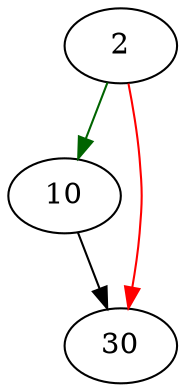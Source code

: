 strict digraph "sqlite3VtabImportErrmsg" {
	// Node definitions.
	2 [entry=true];
	10;
	30;

	// Edge definitions.
	2 -> 10 [
		color=darkgreen
		cond=true
	];
	2 -> 30 [
		color=red
		cond=false
	];
	10 -> 30;
}